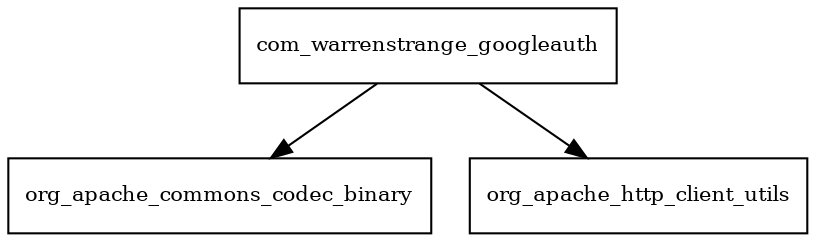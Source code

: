 digraph googleauth_1_1_4_package_dependencies {
  node [shape = box, fontsize=10.0];
  com_warrenstrange_googleauth -> org_apache_commons_codec_binary;
  com_warrenstrange_googleauth -> org_apache_http_client_utils;
}
